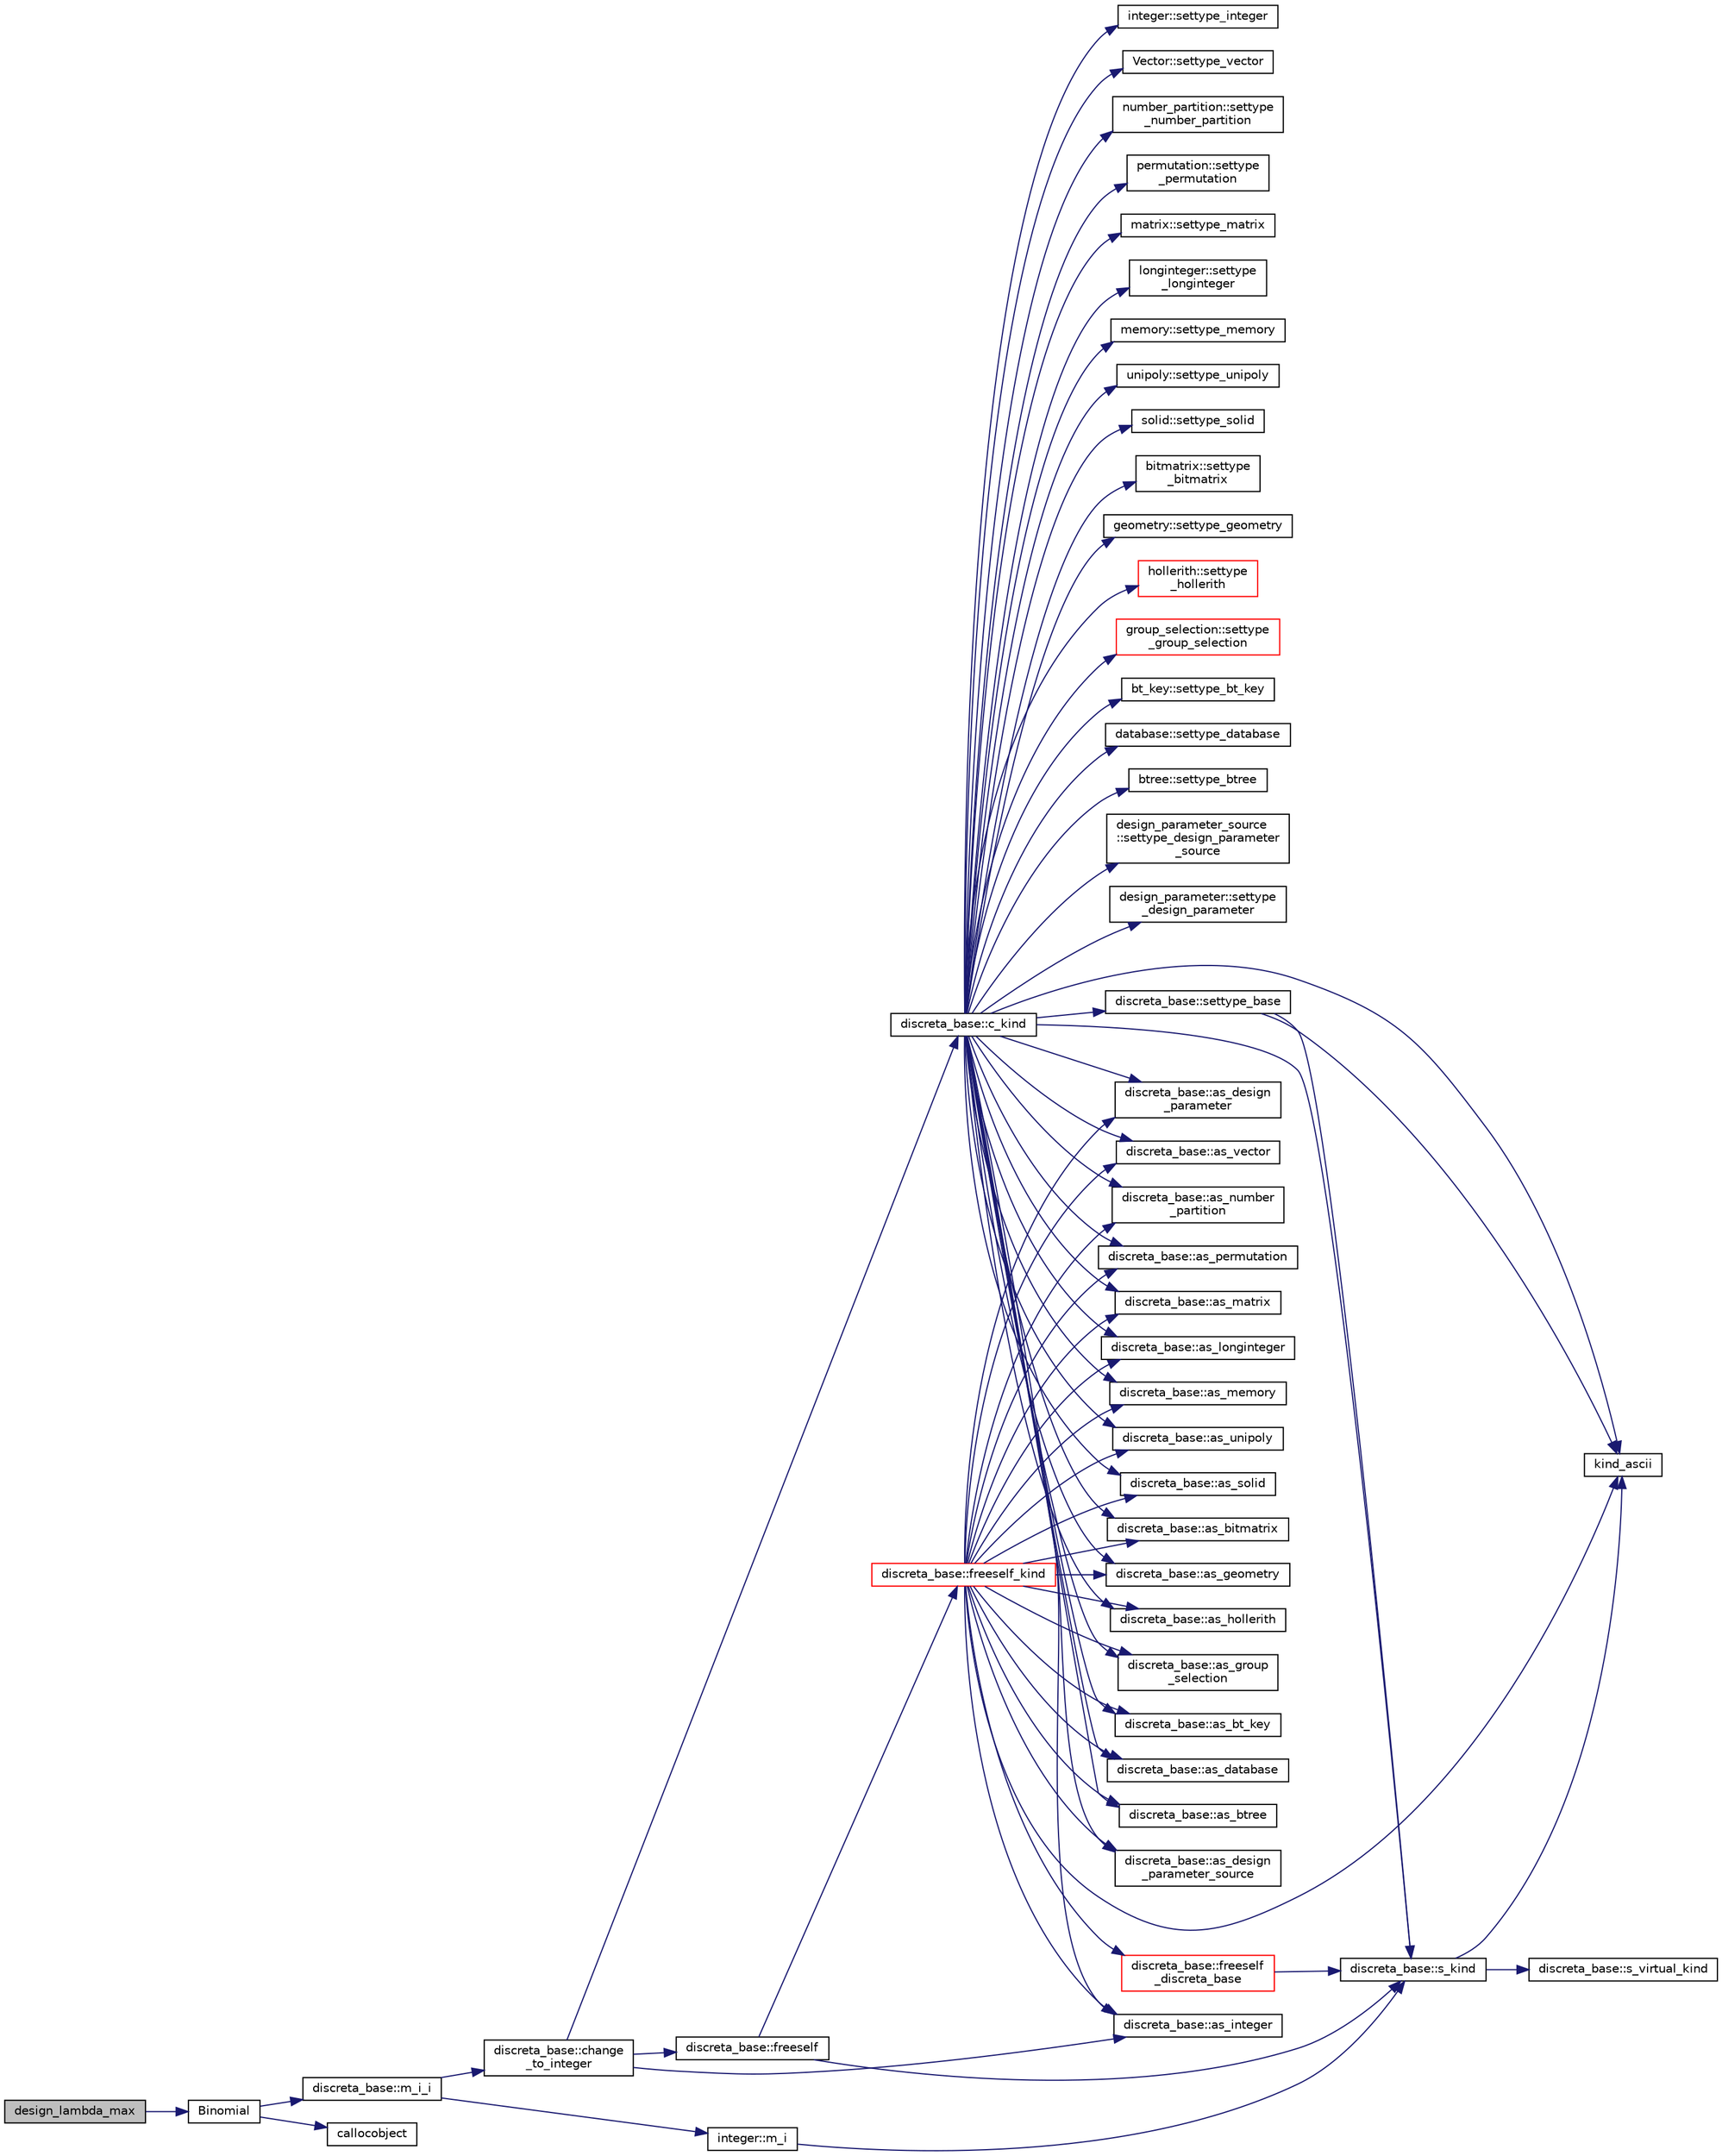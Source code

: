 digraph "design_lambda_max"
{
  edge [fontname="Helvetica",fontsize="10",labelfontname="Helvetica",labelfontsize="10"];
  node [fontname="Helvetica",fontsize="10",shape=record];
  rankdir="LR";
  Node292 [label="design_lambda_max",height=0.2,width=0.4,color="black", fillcolor="grey75", style="filled", fontcolor="black"];
  Node292 -> Node293 [color="midnightblue",fontsize="10",style="solid",fontname="Helvetica"];
  Node293 [label="Binomial",height=0.2,width=0.4,color="black", fillcolor="white", style="filled",URL="$d9/d60/discreta_8h.html#a832bb13a7500f74e6ce6fd77a4133dcf"];
  Node293 -> Node294 [color="midnightblue",fontsize="10",style="solid",fontname="Helvetica"];
  Node294 [label="discreta_base::m_i_i",height=0.2,width=0.4,color="black", fillcolor="white", style="filled",URL="$d7/d71/classdiscreta__base.html#aa231464a9d4bc233f66608021c9ad997"];
  Node294 -> Node295 [color="midnightblue",fontsize="10",style="solid",fontname="Helvetica"];
  Node295 [label="discreta_base::change\l_to_integer",height=0.2,width=0.4,color="black", fillcolor="white", style="filled",URL="$d7/d71/classdiscreta__base.html#a58a5a5bd8f8e6f2dd7b4483b66dc7bb9"];
  Node295 -> Node296 [color="midnightblue",fontsize="10",style="solid",fontname="Helvetica"];
  Node296 [label="discreta_base::freeself",height=0.2,width=0.4,color="black", fillcolor="white", style="filled",URL="$d7/d71/classdiscreta__base.html#a9a3c9501a562293b5667c11b9174d6e5"];
  Node296 -> Node297 [color="midnightblue",fontsize="10",style="solid",fontname="Helvetica"];
  Node297 [label="discreta_base::freeself_kind",height=0.2,width=0.4,color="red", fillcolor="white", style="filled",URL="$d7/d71/classdiscreta__base.html#a63a23ada2165b3838fab719ed458cec8"];
  Node297 -> Node298 [color="midnightblue",fontsize="10",style="solid",fontname="Helvetica"];
  Node298 [label="discreta_base::freeself\l_discreta_base",height=0.2,width=0.4,color="red", fillcolor="white", style="filled",URL="$d7/d71/classdiscreta__base.html#a8b1ec2cee4566034441e066dc2c027db"];
  Node298 -> Node299 [color="midnightblue",fontsize="10",style="solid",fontname="Helvetica"];
  Node299 [label="discreta_base::s_kind",height=0.2,width=0.4,color="black", fillcolor="white", style="filled",URL="$d7/d71/classdiscreta__base.html#a8a830025c74adbbc3362418a7c2ba157"];
  Node299 -> Node300 [color="midnightblue",fontsize="10",style="solid",fontname="Helvetica"];
  Node300 [label="discreta_base::s_virtual_kind",height=0.2,width=0.4,color="black", fillcolor="white", style="filled",URL="$d7/d71/classdiscreta__base.html#a52778a6d6943a468be083d0785d418fb"];
  Node299 -> Node301 [color="midnightblue",fontsize="10",style="solid",fontname="Helvetica"];
  Node301 [label="kind_ascii",height=0.2,width=0.4,color="black", fillcolor="white", style="filled",URL="$d9/d60/discreta_8h.html#ad0ce825a9f29bc6cec27e1b64cfe27bf"];
  Node297 -> Node305 [color="midnightblue",fontsize="10",style="solid",fontname="Helvetica"];
  Node305 [label="discreta_base::as_integer",height=0.2,width=0.4,color="black", fillcolor="white", style="filled",URL="$d7/d71/classdiscreta__base.html#a00d7691eaf874fd283d942692fe8dd26"];
  Node297 -> Node307 [color="midnightblue",fontsize="10",style="solid",fontname="Helvetica"];
  Node307 [label="discreta_base::as_vector",height=0.2,width=0.4,color="black", fillcolor="white", style="filled",URL="$d7/d71/classdiscreta__base.html#a7bdd6cae39c380b128ee9e17e42cf020"];
  Node297 -> Node310 [color="midnightblue",fontsize="10",style="solid",fontname="Helvetica"];
  Node310 [label="discreta_base::as_number\l_partition",height=0.2,width=0.4,color="black", fillcolor="white", style="filled",URL="$d7/d71/classdiscreta__base.html#a307aa09de0e925d46697707968ffab00"];
  Node297 -> Node312 [color="midnightblue",fontsize="10",style="solid",fontname="Helvetica"];
  Node312 [label="discreta_base::as_permutation",height=0.2,width=0.4,color="black", fillcolor="white", style="filled",URL="$d7/d71/classdiscreta__base.html#aa4e72f36a82984239b12ae831e131098"];
  Node297 -> Node314 [color="midnightblue",fontsize="10",style="solid",fontname="Helvetica"];
  Node314 [label="discreta_base::as_matrix",height=0.2,width=0.4,color="black", fillcolor="white", style="filled",URL="$d7/d71/classdiscreta__base.html#ae4d7f56d917a4707b838fbffde6467ff"];
  Node297 -> Node317 [color="midnightblue",fontsize="10",style="solid",fontname="Helvetica"];
  Node317 [label="discreta_base::as_longinteger",height=0.2,width=0.4,color="black", fillcolor="white", style="filled",URL="$d7/d71/classdiscreta__base.html#a20a094639eb711b10c8694c51937f7cd"];
  Node297 -> Node320 [color="midnightblue",fontsize="10",style="solid",fontname="Helvetica"];
  Node320 [label="discreta_base::as_memory",height=0.2,width=0.4,color="black", fillcolor="white", style="filled",URL="$d7/d71/classdiscreta__base.html#ad94b2d7dce0cd4fa22db57f6e79c4bd2"];
  Node297 -> Node322 [color="midnightblue",fontsize="10",style="solid",fontname="Helvetica"];
  Node322 [label="discreta_base::as_unipoly",height=0.2,width=0.4,color="black", fillcolor="white", style="filled",URL="$d7/d71/classdiscreta__base.html#ad50d8027f039fe5c2478cddb243adc9d"];
  Node297 -> Node324 [color="midnightblue",fontsize="10",style="solid",fontname="Helvetica"];
  Node324 [label="discreta_base::as_solid",height=0.2,width=0.4,color="black", fillcolor="white", style="filled",URL="$d7/d71/classdiscreta__base.html#a1fc5f2b85ec97ab0a69dd64903c970a5"];
  Node297 -> Node326 [color="midnightblue",fontsize="10",style="solid",fontname="Helvetica"];
  Node326 [label="discreta_base::as_bitmatrix",height=0.2,width=0.4,color="black", fillcolor="white", style="filled",URL="$d7/d71/classdiscreta__base.html#a071ad54ea8ef6c9d1d15f532e5a76df6"];
  Node297 -> Node328 [color="midnightblue",fontsize="10",style="solid",fontname="Helvetica"];
  Node328 [label="discreta_base::as_geometry",height=0.2,width=0.4,color="black", fillcolor="white", style="filled",URL="$d7/d71/classdiscreta__base.html#a38fc7b4cdd830703e9d87354b79bc5c8"];
  Node297 -> Node330 [color="midnightblue",fontsize="10",style="solid",fontname="Helvetica"];
  Node330 [label="discreta_base::as_hollerith",height=0.2,width=0.4,color="black", fillcolor="white", style="filled",URL="$d7/d71/classdiscreta__base.html#a3e66f82711f314710107e2f29e589690"];
  Node297 -> Node332 [color="midnightblue",fontsize="10",style="solid",fontname="Helvetica"];
  Node332 [label="discreta_base::as_group\l_selection",height=0.2,width=0.4,color="black", fillcolor="white", style="filled",URL="$d7/d71/classdiscreta__base.html#aae1bac4883c567718bef9fb610abbdc8"];
  Node297 -> Node334 [color="midnightblue",fontsize="10",style="solid",fontname="Helvetica"];
  Node334 [label="discreta_base::as_bt_key",height=0.2,width=0.4,color="black", fillcolor="white", style="filled",URL="$d7/d71/classdiscreta__base.html#a2734c6e08dca17cf6588bd5064ec1b9f"];
  Node297 -> Node336 [color="midnightblue",fontsize="10",style="solid",fontname="Helvetica"];
  Node336 [label="discreta_base::as_database",height=0.2,width=0.4,color="black", fillcolor="white", style="filled",URL="$d7/d71/classdiscreta__base.html#ab055d39d58210a2b03ba3d33703b09a9"];
  Node297 -> Node338 [color="midnightblue",fontsize="10",style="solid",fontname="Helvetica"];
  Node338 [label="discreta_base::as_btree",height=0.2,width=0.4,color="black", fillcolor="white", style="filled",URL="$d7/d71/classdiscreta__base.html#a78e76674cef2ec113c17989c11288778"];
  Node297 -> Node340 [color="midnightblue",fontsize="10",style="solid",fontname="Helvetica"];
  Node340 [label="discreta_base::as_design\l_parameter_source",height=0.2,width=0.4,color="black", fillcolor="white", style="filled",URL="$d7/d71/classdiscreta__base.html#a59cbf837c6582ded5bc586265d13d81a"];
  Node297 -> Node342 [color="midnightblue",fontsize="10",style="solid",fontname="Helvetica"];
  Node342 [label="discreta_base::as_design\l_parameter",height=0.2,width=0.4,color="black", fillcolor="white", style="filled",URL="$d7/d71/classdiscreta__base.html#aab24ff38ea1c5471ab3de42e014d0f2a"];
  Node297 -> Node301 [color="midnightblue",fontsize="10",style="solid",fontname="Helvetica"];
  Node296 -> Node299 [color="midnightblue",fontsize="10",style="solid",fontname="Helvetica"];
  Node295 -> Node344 [color="midnightblue",fontsize="10",style="solid",fontname="Helvetica"];
  Node344 [label="discreta_base::c_kind",height=0.2,width=0.4,color="black", fillcolor="white", style="filled",URL="$d7/d71/classdiscreta__base.html#adc2ff61589c2d083688e7a43f333cb62"];
  Node344 -> Node345 [color="midnightblue",fontsize="10",style="solid",fontname="Helvetica"];
  Node345 [label="discreta_base::settype_base",height=0.2,width=0.4,color="black", fillcolor="white", style="filled",URL="$d7/d71/classdiscreta__base.html#a4f42899a89447d1c3993ea07c38f8ad4"];
  Node345 -> Node299 [color="midnightblue",fontsize="10",style="solid",fontname="Helvetica"];
  Node345 -> Node301 [color="midnightblue",fontsize="10",style="solid",fontname="Helvetica"];
  Node344 -> Node305 [color="midnightblue",fontsize="10",style="solid",fontname="Helvetica"];
  Node344 -> Node346 [color="midnightblue",fontsize="10",style="solid",fontname="Helvetica"];
  Node346 [label="integer::settype_integer",height=0.2,width=0.4,color="black", fillcolor="white", style="filled",URL="$d0/de5/classinteger.html#a6265c65ef311229acd513d748faba796"];
  Node344 -> Node307 [color="midnightblue",fontsize="10",style="solid",fontname="Helvetica"];
  Node344 -> Node347 [color="midnightblue",fontsize="10",style="solid",fontname="Helvetica"];
  Node347 [label="Vector::settype_vector",height=0.2,width=0.4,color="black", fillcolor="white", style="filled",URL="$d5/db2/class_vector.html#a34e0d00b18c051f23904a8429fa6c8b4"];
  Node344 -> Node310 [color="midnightblue",fontsize="10",style="solid",fontname="Helvetica"];
  Node344 -> Node348 [color="midnightblue",fontsize="10",style="solid",fontname="Helvetica"];
  Node348 [label="number_partition::settype\l_number_partition",height=0.2,width=0.4,color="black", fillcolor="white", style="filled",URL="$df/d50/classnumber__partition.html#a3aaec1b557758f643ffc8555bbc358be"];
  Node344 -> Node312 [color="midnightblue",fontsize="10",style="solid",fontname="Helvetica"];
  Node344 -> Node349 [color="midnightblue",fontsize="10",style="solid",fontname="Helvetica"];
  Node349 [label="permutation::settype\l_permutation",height=0.2,width=0.4,color="black", fillcolor="white", style="filled",URL="$d0/d08/classpermutation.html#af1eea29f86195cede9562e444664c28c"];
  Node344 -> Node314 [color="midnightblue",fontsize="10",style="solid",fontname="Helvetica"];
  Node344 -> Node350 [color="midnightblue",fontsize="10",style="solid",fontname="Helvetica"];
  Node350 [label="matrix::settype_matrix",height=0.2,width=0.4,color="black", fillcolor="white", style="filled",URL="$d1/d8d/classmatrix.html#a1780283a64a789e4084d792683d276bb"];
  Node344 -> Node317 [color="midnightblue",fontsize="10",style="solid",fontname="Helvetica"];
  Node344 -> Node351 [color="midnightblue",fontsize="10",style="solid",fontname="Helvetica"];
  Node351 [label="longinteger::settype\l_longinteger",height=0.2,width=0.4,color="black", fillcolor="white", style="filled",URL="$d3/d71/classlonginteger.html#ae5f811ece8df31b9ff114368a18e1dc5"];
  Node344 -> Node320 [color="midnightblue",fontsize="10",style="solid",fontname="Helvetica"];
  Node344 -> Node352 [color="midnightblue",fontsize="10",style="solid",fontname="Helvetica"];
  Node352 [label="memory::settype_memory",height=0.2,width=0.4,color="black", fillcolor="white", style="filled",URL="$d8/d99/classmemory.html#a33aae277f9b8fe36b02e9d5da895451b"];
  Node344 -> Node322 [color="midnightblue",fontsize="10",style="solid",fontname="Helvetica"];
  Node344 -> Node353 [color="midnightblue",fontsize="10",style="solid",fontname="Helvetica"];
  Node353 [label="unipoly::settype_unipoly",height=0.2,width=0.4,color="black", fillcolor="white", style="filled",URL="$d1/d89/classunipoly.html#a8db854fcc85c5e1150b1f1b1c005c95b"];
  Node344 -> Node324 [color="midnightblue",fontsize="10",style="solid",fontname="Helvetica"];
  Node344 -> Node354 [color="midnightblue",fontsize="10",style="solid",fontname="Helvetica"];
  Node354 [label="solid::settype_solid",height=0.2,width=0.4,color="black", fillcolor="white", style="filled",URL="$d8/def/classsolid.html#a775bd4821f75a8aee4ea3d4335ff90e0"];
  Node344 -> Node326 [color="midnightblue",fontsize="10",style="solid",fontname="Helvetica"];
  Node344 -> Node355 [color="midnightblue",fontsize="10",style="solid",fontname="Helvetica"];
  Node355 [label="bitmatrix::settype\l_bitmatrix",height=0.2,width=0.4,color="black", fillcolor="white", style="filled",URL="$de/dc8/classbitmatrix.html#acb571d947f9526665ebbdc0ce3e2a973"];
  Node344 -> Node328 [color="midnightblue",fontsize="10",style="solid",fontname="Helvetica"];
  Node344 -> Node356 [color="midnightblue",fontsize="10",style="solid",fontname="Helvetica"];
  Node356 [label="geometry::settype_geometry",height=0.2,width=0.4,color="black", fillcolor="white", style="filled",URL="$da/d44/classgeometry.html#ab4a336baba6a3f56f5ffa053a5be5ba7"];
  Node344 -> Node330 [color="midnightblue",fontsize="10",style="solid",fontname="Helvetica"];
  Node344 -> Node357 [color="midnightblue",fontsize="10",style="solid",fontname="Helvetica"];
  Node357 [label="hollerith::settype\l_hollerith",height=0.2,width=0.4,color="red", fillcolor="white", style="filled",URL="$d8/d99/classhollerith.html#a23bbd4acfc88a0e90f1245f243f51f76"];
  Node344 -> Node332 [color="midnightblue",fontsize="10",style="solid",fontname="Helvetica"];
  Node344 -> Node359 [color="midnightblue",fontsize="10",style="solid",fontname="Helvetica"];
  Node359 [label="group_selection::settype\l_group_selection",height=0.2,width=0.4,color="red", fillcolor="white", style="filled",URL="$d6/db0/classgroup__selection.html#a015ed73b7b8d784bedd4d11ac1fc0ec1"];
  Node344 -> Node334 [color="midnightblue",fontsize="10",style="solid",fontname="Helvetica"];
  Node344 -> Node362 [color="midnightblue",fontsize="10",style="solid",fontname="Helvetica"];
  Node362 [label="bt_key::settype_bt_key",height=0.2,width=0.4,color="black", fillcolor="white", style="filled",URL="$d1/de5/classbt__key.html#a352bb10beb7c789d8d29373035824800"];
  Node344 -> Node336 [color="midnightblue",fontsize="10",style="solid",fontname="Helvetica"];
  Node344 -> Node363 [color="midnightblue",fontsize="10",style="solid",fontname="Helvetica"];
  Node363 [label="database::settype_database",height=0.2,width=0.4,color="black", fillcolor="white", style="filled",URL="$db/d72/classdatabase.html#a014639aa001462e480eb1f3984839b72"];
  Node344 -> Node338 [color="midnightblue",fontsize="10",style="solid",fontname="Helvetica"];
  Node344 -> Node364 [color="midnightblue",fontsize="10",style="solid",fontname="Helvetica"];
  Node364 [label="btree::settype_btree",height=0.2,width=0.4,color="black", fillcolor="white", style="filled",URL="$dd/db0/classbtree.html#a5a1b9773c848908a6050cc733d2d9780"];
  Node344 -> Node340 [color="midnightblue",fontsize="10",style="solid",fontname="Helvetica"];
  Node344 -> Node365 [color="midnightblue",fontsize="10",style="solid",fontname="Helvetica"];
  Node365 [label="design_parameter_source\l::settype_design_parameter\l_source",height=0.2,width=0.4,color="black", fillcolor="white", style="filled",URL="$df/d4b/classdesign__parameter__source.html#a3af3b851df87bd1661fb9c9ce18822c8"];
  Node344 -> Node342 [color="midnightblue",fontsize="10",style="solid",fontname="Helvetica"];
  Node344 -> Node366 [color="midnightblue",fontsize="10",style="solid",fontname="Helvetica"];
  Node366 [label="design_parameter::settype\l_design_parameter",height=0.2,width=0.4,color="black", fillcolor="white", style="filled",URL="$da/d94/classdesign__parameter.html#a8b19d277f2b7d09c2531a527dfc0359e"];
  Node344 -> Node301 [color="midnightblue",fontsize="10",style="solid",fontname="Helvetica"];
  Node344 -> Node299 [color="midnightblue",fontsize="10",style="solid",fontname="Helvetica"];
  Node295 -> Node305 [color="midnightblue",fontsize="10",style="solid",fontname="Helvetica"];
  Node294 -> Node367 [color="midnightblue",fontsize="10",style="solid",fontname="Helvetica"];
  Node367 [label="integer::m_i",height=0.2,width=0.4,color="black", fillcolor="white", style="filled",URL="$d0/de5/classinteger.html#a869091f0a0f35f5354c8c4a70250e8a9"];
  Node367 -> Node299 [color="midnightblue",fontsize="10",style="solid",fontname="Helvetica"];
  Node293 -> Node368 [color="midnightblue",fontsize="10",style="solid",fontname="Helvetica"];
  Node368 [label="callocobject",height=0.2,width=0.4,color="black", fillcolor="white", style="filled",URL="$d3/d72/global_8_c.html#a8bbcb8338d159223714097d10e94364d"];
}
